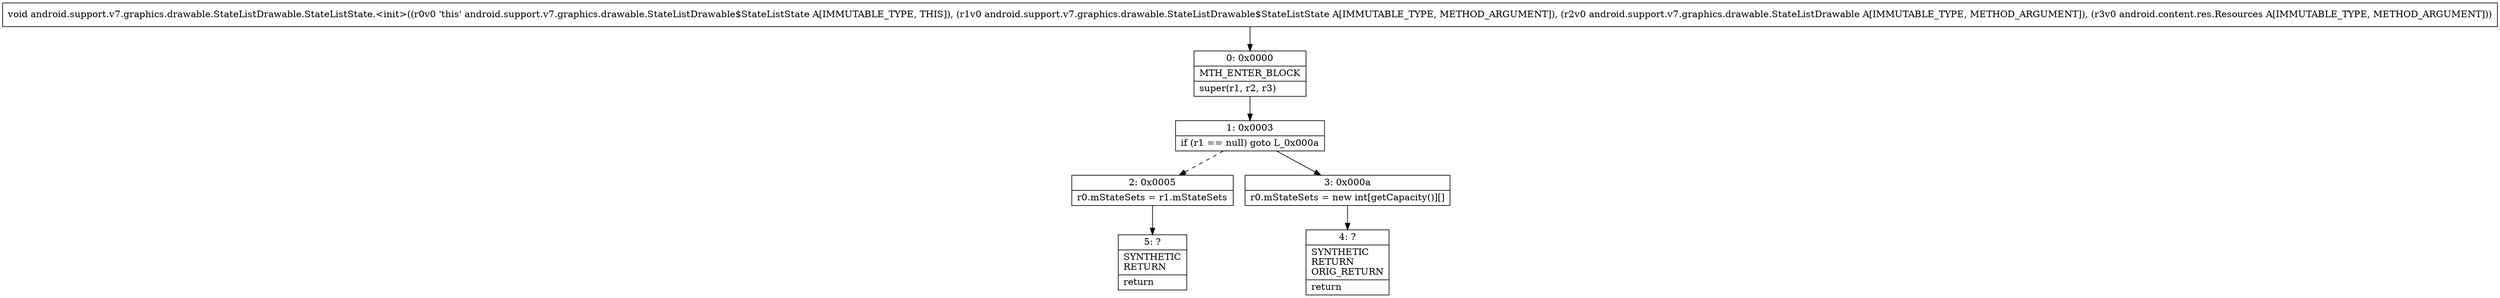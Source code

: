 digraph "CFG forandroid.support.v7.graphics.drawable.StateListDrawable.StateListState.\<init\>(Landroid\/support\/v7\/graphics\/drawable\/StateListDrawable$StateListState;Landroid\/support\/v7\/graphics\/drawable\/StateListDrawable;Landroid\/content\/res\/Resources;)V" {
Node_0 [shape=record,label="{0\:\ 0x0000|MTH_ENTER_BLOCK\l|super(r1, r2, r3)\l}"];
Node_1 [shape=record,label="{1\:\ 0x0003|if (r1 == null) goto L_0x000a\l}"];
Node_2 [shape=record,label="{2\:\ 0x0005|r0.mStateSets = r1.mStateSets\l}"];
Node_3 [shape=record,label="{3\:\ 0x000a|r0.mStateSets = new int[getCapacity()][]\l}"];
Node_4 [shape=record,label="{4\:\ ?|SYNTHETIC\lRETURN\lORIG_RETURN\l|return\l}"];
Node_5 [shape=record,label="{5\:\ ?|SYNTHETIC\lRETURN\l|return\l}"];
MethodNode[shape=record,label="{void android.support.v7.graphics.drawable.StateListDrawable.StateListState.\<init\>((r0v0 'this' android.support.v7.graphics.drawable.StateListDrawable$StateListState A[IMMUTABLE_TYPE, THIS]), (r1v0 android.support.v7.graphics.drawable.StateListDrawable$StateListState A[IMMUTABLE_TYPE, METHOD_ARGUMENT]), (r2v0 android.support.v7.graphics.drawable.StateListDrawable A[IMMUTABLE_TYPE, METHOD_ARGUMENT]), (r3v0 android.content.res.Resources A[IMMUTABLE_TYPE, METHOD_ARGUMENT])) }"];
MethodNode -> Node_0;
Node_0 -> Node_1;
Node_1 -> Node_2[style=dashed];
Node_1 -> Node_3;
Node_2 -> Node_5;
Node_3 -> Node_4;
}

